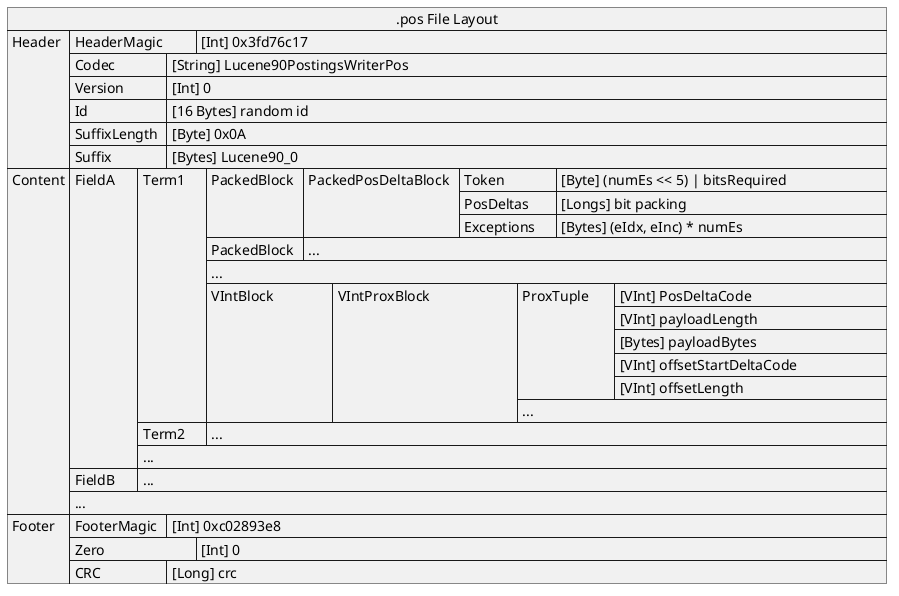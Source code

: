 1. .pos文件
    pos文件保存term的position信息，对于不满128的payload，offset信息，也保存在pos文件中。

@startuml
json ".pos File Layout" as J {
   "Header":[
      {"HeaderMagic\t": "[Int] 0x3fd76c17"},
      {"Codec\t\t": "[String] Lucene90PostingsWriterPos"},
      {"Version\t\t": "[Int] 0"},
      {"Id\t\t\t": "[16 Bytes] random id"},
      {"SuffixLength\t": "[Byte] 0x0A"},
      {"Suffix\t\t": "[Bytes] Lucene90_0"}
   ],
   "Content":[
    {"FieldA\t": [
      {"Term1\t": [
         {"PackedBlock\t":[
            {"PackedPosDeltaBlock\t":[
               {"Token\t\t": "[Byte] (numEs << 5) | bitsRequired\t"},
               {"PosDeltas\t": "[Longs] bit packing"},
               {"Exceptions\t": "[Bytes] (eIdx, eInc) * numEs"}
            ]}
         ]},
         {"PackedBlock\t":["..."]},
         "...",
         {"VIntBlock\t\t":[
            {"VIntProxBlock\t\t\t": [
               {"ProxTuple\t":[
                  "[VInt] PosDeltaCode",
                  "[VInt] payloadLength",
                  "[Bytes] payloadBytes",
                  "[VInt] offsetStartDeltaCode\t\t\t",
                  "[VInt] offsetLength"
               ]},
               "..."
            ]}
         ]}
      ]},
      {"Term2\t": ["..."]},
      "..."
    ]},
    {"FieldB\t":["..."]},
    "..."
   ],
   "Footer":[
      {"FooterMagic\t": "[Int] 0xc02893e8"},
      {"Zero\t\t\t": "[Int] 0"},
      {"CRC\t\t\t": "[Long] crc"}
   ]
}
@enduml
